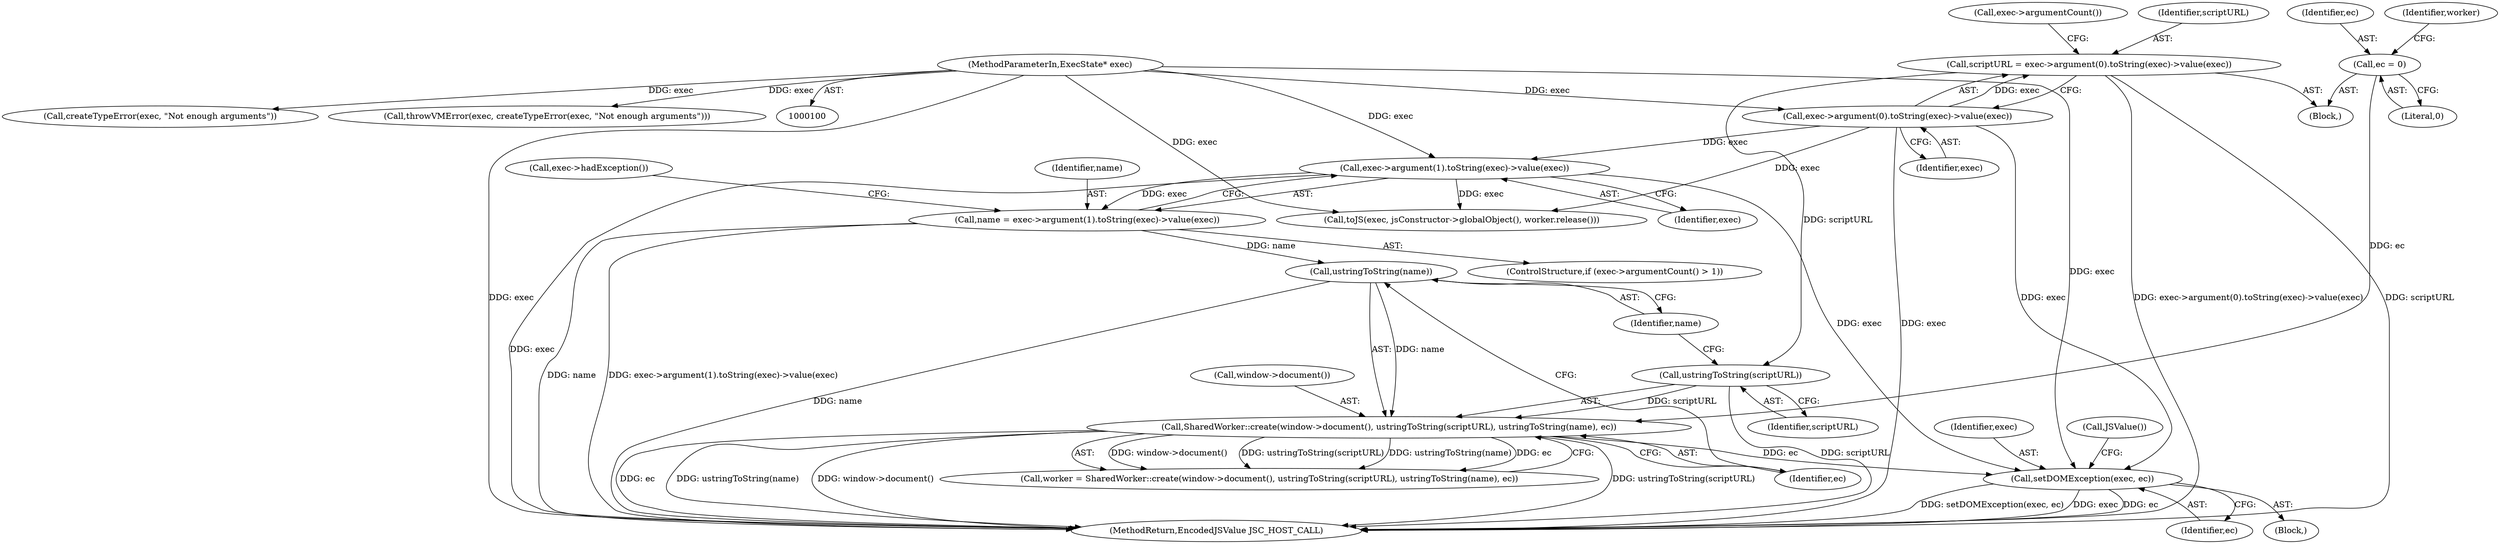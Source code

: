 digraph "0_Chrome_b944f670bb7a8a919daac497a4ea0536c954c201_4@pointer" {
"1000154" [label="(Call,setDOMException(exec, ec))"];
"1000126" [label="(Call,exec->argument(1).toString(exec)->value(exec))"];
"1000117" [label="(Call,exec->argument(0).toString(exec)->value(exec))"];
"1000101" [label="(MethodParameterIn,ExecState* exec)"];
"1000144" [label="(Call,SharedWorker::create(window->document(), ustringToString(scriptURL), ustringToString(name), ec))"];
"1000146" [label="(Call,ustringToString(scriptURL))"];
"1000115" [label="(Call,scriptURL = exec->argument(0).toString(exec)->value(exec))"];
"1000148" [label="(Call,ustringToString(name))"];
"1000124" [label="(Call,name = exec->argument(1).toString(exec)->value(exec))"];
"1000138" [label="(Call,ec = 0)"];
"1000154" [label="(Call,setDOMException(exec, ec))"];
"1000101" [label="(MethodParameterIn,ExecState* exec)"];
"1000117" [label="(Call,exec->argument(0).toString(exec)->value(exec))"];
"1000142" [label="(Call,worker = SharedWorker::create(window->document(), ustringToString(scriptURL), ustringToString(name), ec))"];
"1000138" [label="(Call,ec = 0)"];
"1000140" [label="(Literal,0)"];
"1000153" [label="(Block,)"];
"1000156" [label="(Identifier,ec)"];
"1000115" [label="(Call,scriptURL = exec->argument(0).toString(exec)->value(exec))"];
"1000163" [label="(Call,toJS(exec, jsConstructor->globalObject(), worker.release()))"];
"1000155" [label="(Identifier,exec)"];
"1000118" [label="(Identifier,exec)"];
"1000129" [label="(Call,exec->hadException())"];
"1000150" [label="(Identifier,ec)"];
"1000147" [label="(Identifier,scriptURL)"];
"1000111" [label="(Call,createTypeError(exec, \"Not enough arguments\"))"];
"1000145" [label="(Call,window->document())"];
"1000149" [label="(Identifier,name)"];
"1000122" [label="(Call,exec->argumentCount())"];
"1000126" [label="(Call,exec->argument(1).toString(exec)->value(exec))"];
"1000102" [label="(Block,)"];
"1000125" [label="(Identifier,name)"];
"1000116" [label="(Identifier,scriptURL)"];
"1000139" [label="(Identifier,ec)"];
"1000120" [label="(ControlStructure,if (exec->argumentCount() > 1))"];
"1000167" [label="(MethodReturn,EncodedJSValue JSC_HOST_CALL)"];
"1000127" [label="(Identifier,exec)"];
"1000148" [label="(Call,ustringToString(name))"];
"1000146" [label="(Call,ustringToString(scriptURL))"];
"1000159" [label="(Call,JSValue())"];
"1000143" [label="(Identifier,worker)"];
"1000109" [label="(Call,throwVMError(exec, createTypeError(exec, \"Not enough arguments\")))"];
"1000124" [label="(Call,name = exec->argument(1).toString(exec)->value(exec))"];
"1000144" [label="(Call,SharedWorker::create(window->document(), ustringToString(scriptURL), ustringToString(name), ec))"];
"1000154" -> "1000153"  [label="AST: "];
"1000154" -> "1000156"  [label="CFG: "];
"1000155" -> "1000154"  [label="AST: "];
"1000156" -> "1000154"  [label="AST: "];
"1000159" -> "1000154"  [label="CFG: "];
"1000154" -> "1000167"  [label="DDG: setDOMException(exec, ec)"];
"1000154" -> "1000167"  [label="DDG: exec"];
"1000154" -> "1000167"  [label="DDG: ec"];
"1000126" -> "1000154"  [label="DDG: exec"];
"1000117" -> "1000154"  [label="DDG: exec"];
"1000101" -> "1000154"  [label="DDG: exec"];
"1000144" -> "1000154"  [label="DDG: ec"];
"1000126" -> "1000124"  [label="AST: "];
"1000126" -> "1000127"  [label="CFG: "];
"1000127" -> "1000126"  [label="AST: "];
"1000124" -> "1000126"  [label="CFG: "];
"1000126" -> "1000167"  [label="DDG: exec"];
"1000126" -> "1000124"  [label="DDG: exec"];
"1000117" -> "1000126"  [label="DDG: exec"];
"1000101" -> "1000126"  [label="DDG: exec"];
"1000126" -> "1000163"  [label="DDG: exec"];
"1000117" -> "1000115"  [label="AST: "];
"1000117" -> "1000118"  [label="CFG: "];
"1000118" -> "1000117"  [label="AST: "];
"1000115" -> "1000117"  [label="CFG: "];
"1000117" -> "1000167"  [label="DDG: exec"];
"1000117" -> "1000115"  [label="DDG: exec"];
"1000101" -> "1000117"  [label="DDG: exec"];
"1000117" -> "1000163"  [label="DDG: exec"];
"1000101" -> "1000100"  [label="AST: "];
"1000101" -> "1000167"  [label="DDG: exec"];
"1000101" -> "1000109"  [label="DDG: exec"];
"1000101" -> "1000111"  [label="DDG: exec"];
"1000101" -> "1000163"  [label="DDG: exec"];
"1000144" -> "1000142"  [label="AST: "];
"1000144" -> "1000150"  [label="CFG: "];
"1000145" -> "1000144"  [label="AST: "];
"1000146" -> "1000144"  [label="AST: "];
"1000148" -> "1000144"  [label="AST: "];
"1000150" -> "1000144"  [label="AST: "];
"1000142" -> "1000144"  [label="CFG: "];
"1000144" -> "1000167"  [label="DDG: ec"];
"1000144" -> "1000167"  [label="DDG: ustringToString(name)"];
"1000144" -> "1000167"  [label="DDG: window->document()"];
"1000144" -> "1000167"  [label="DDG: ustringToString(scriptURL)"];
"1000144" -> "1000142"  [label="DDG: window->document()"];
"1000144" -> "1000142"  [label="DDG: ustringToString(scriptURL)"];
"1000144" -> "1000142"  [label="DDG: ustringToString(name)"];
"1000144" -> "1000142"  [label="DDG: ec"];
"1000146" -> "1000144"  [label="DDG: scriptURL"];
"1000148" -> "1000144"  [label="DDG: name"];
"1000138" -> "1000144"  [label="DDG: ec"];
"1000146" -> "1000147"  [label="CFG: "];
"1000147" -> "1000146"  [label="AST: "];
"1000149" -> "1000146"  [label="CFG: "];
"1000146" -> "1000167"  [label="DDG: scriptURL"];
"1000115" -> "1000146"  [label="DDG: scriptURL"];
"1000115" -> "1000102"  [label="AST: "];
"1000116" -> "1000115"  [label="AST: "];
"1000122" -> "1000115"  [label="CFG: "];
"1000115" -> "1000167"  [label="DDG: exec->argument(0).toString(exec)->value(exec)"];
"1000115" -> "1000167"  [label="DDG: scriptURL"];
"1000148" -> "1000149"  [label="CFG: "];
"1000149" -> "1000148"  [label="AST: "];
"1000150" -> "1000148"  [label="CFG: "];
"1000148" -> "1000167"  [label="DDG: name"];
"1000124" -> "1000148"  [label="DDG: name"];
"1000124" -> "1000120"  [label="AST: "];
"1000125" -> "1000124"  [label="AST: "];
"1000129" -> "1000124"  [label="CFG: "];
"1000124" -> "1000167"  [label="DDG: name"];
"1000124" -> "1000167"  [label="DDG: exec->argument(1).toString(exec)->value(exec)"];
"1000138" -> "1000102"  [label="AST: "];
"1000138" -> "1000140"  [label="CFG: "];
"1000139" -> "1000138"  [label="AST: "];
"1000140" -> "1000138"  [label="AST: "];
"1000143" -> "1000138"  [label="CFG: "];
}

